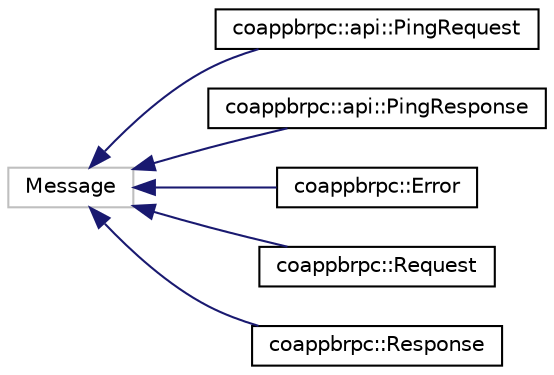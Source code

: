 digraph "Graphical Class Hierarchy"
{
  edge [fontname="Helvetica",fontsize="10",labelfontname="Helvetica",labelfontsize="10"];
  node [fontname="Helvetica",fontsize="10",shape=record];
  rankdir="LR";
  Node17 [label="Message",height=0.2,width=0.4,color="grey75", fillcolor="white", style="filled"];
  Node17 -> Node0 [dir="back",color="midnightblue",fontsize="10",style="solid",fontname="Helvetica"];
  Node0 [label="coappbrpc::api::PingRequest",height=0.2,width=0.4,color="black", fillcolor="white", style="filled",URL="$classcoappbrpc_1_1api_1_1PingRequest.html"];
  Node17 -> Node19 [dir="back",color="midnightblue",fontsize="10",style="solid",fontname="Helvetica"];
  Node19 [label="coappbrpc::api::PingResponse",height=0.2,width=0.4,color="black", fillcolor="white", style="filled",URL="$classcoappbrpc_1_1api_1_1PingResponse.html"];
  Node17 -> Node20 [dir="back",color="midnightblue",fontsize="10",style="solid",fontname="Helvetica"];
  Node20 [label="coappbrpc::Error",height=0.2,width=0.4,color="black", fillcolor="white", style="filled",URL="$classcoappbrpc_1_1Error.html"];
  Node17 -> Node21 [dir="back",color="midnightblue",fontsize="10",style="solid",fontname="Helvetica"];
  Node21 [label="coappbrpc::Request",height=0.2,width=0.4,color="black", fillcolor="white", style="filled",URL="$classcoappbrpc_1_1Request.html"];
  Node17 -> Node22 [dir="back",color="midnightblue",fontsize="10",style="solid",fontname="Helvetica"];
  Node22 [label="coappbrpc::Response",height=0.2,width=0.4,color="black", fillcolor="white", style="filled",URL="$classcoappbrpc_1_1Response.html"];
}
